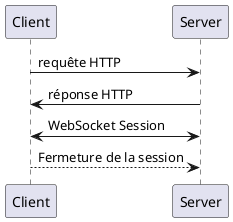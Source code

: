 @startuml
Client -> Server: requête HTTP
Server -> Client: réponse HTTP

Client <-> Server: WebSocket Session
Client --> Server: Fermeture de la session

@enduml